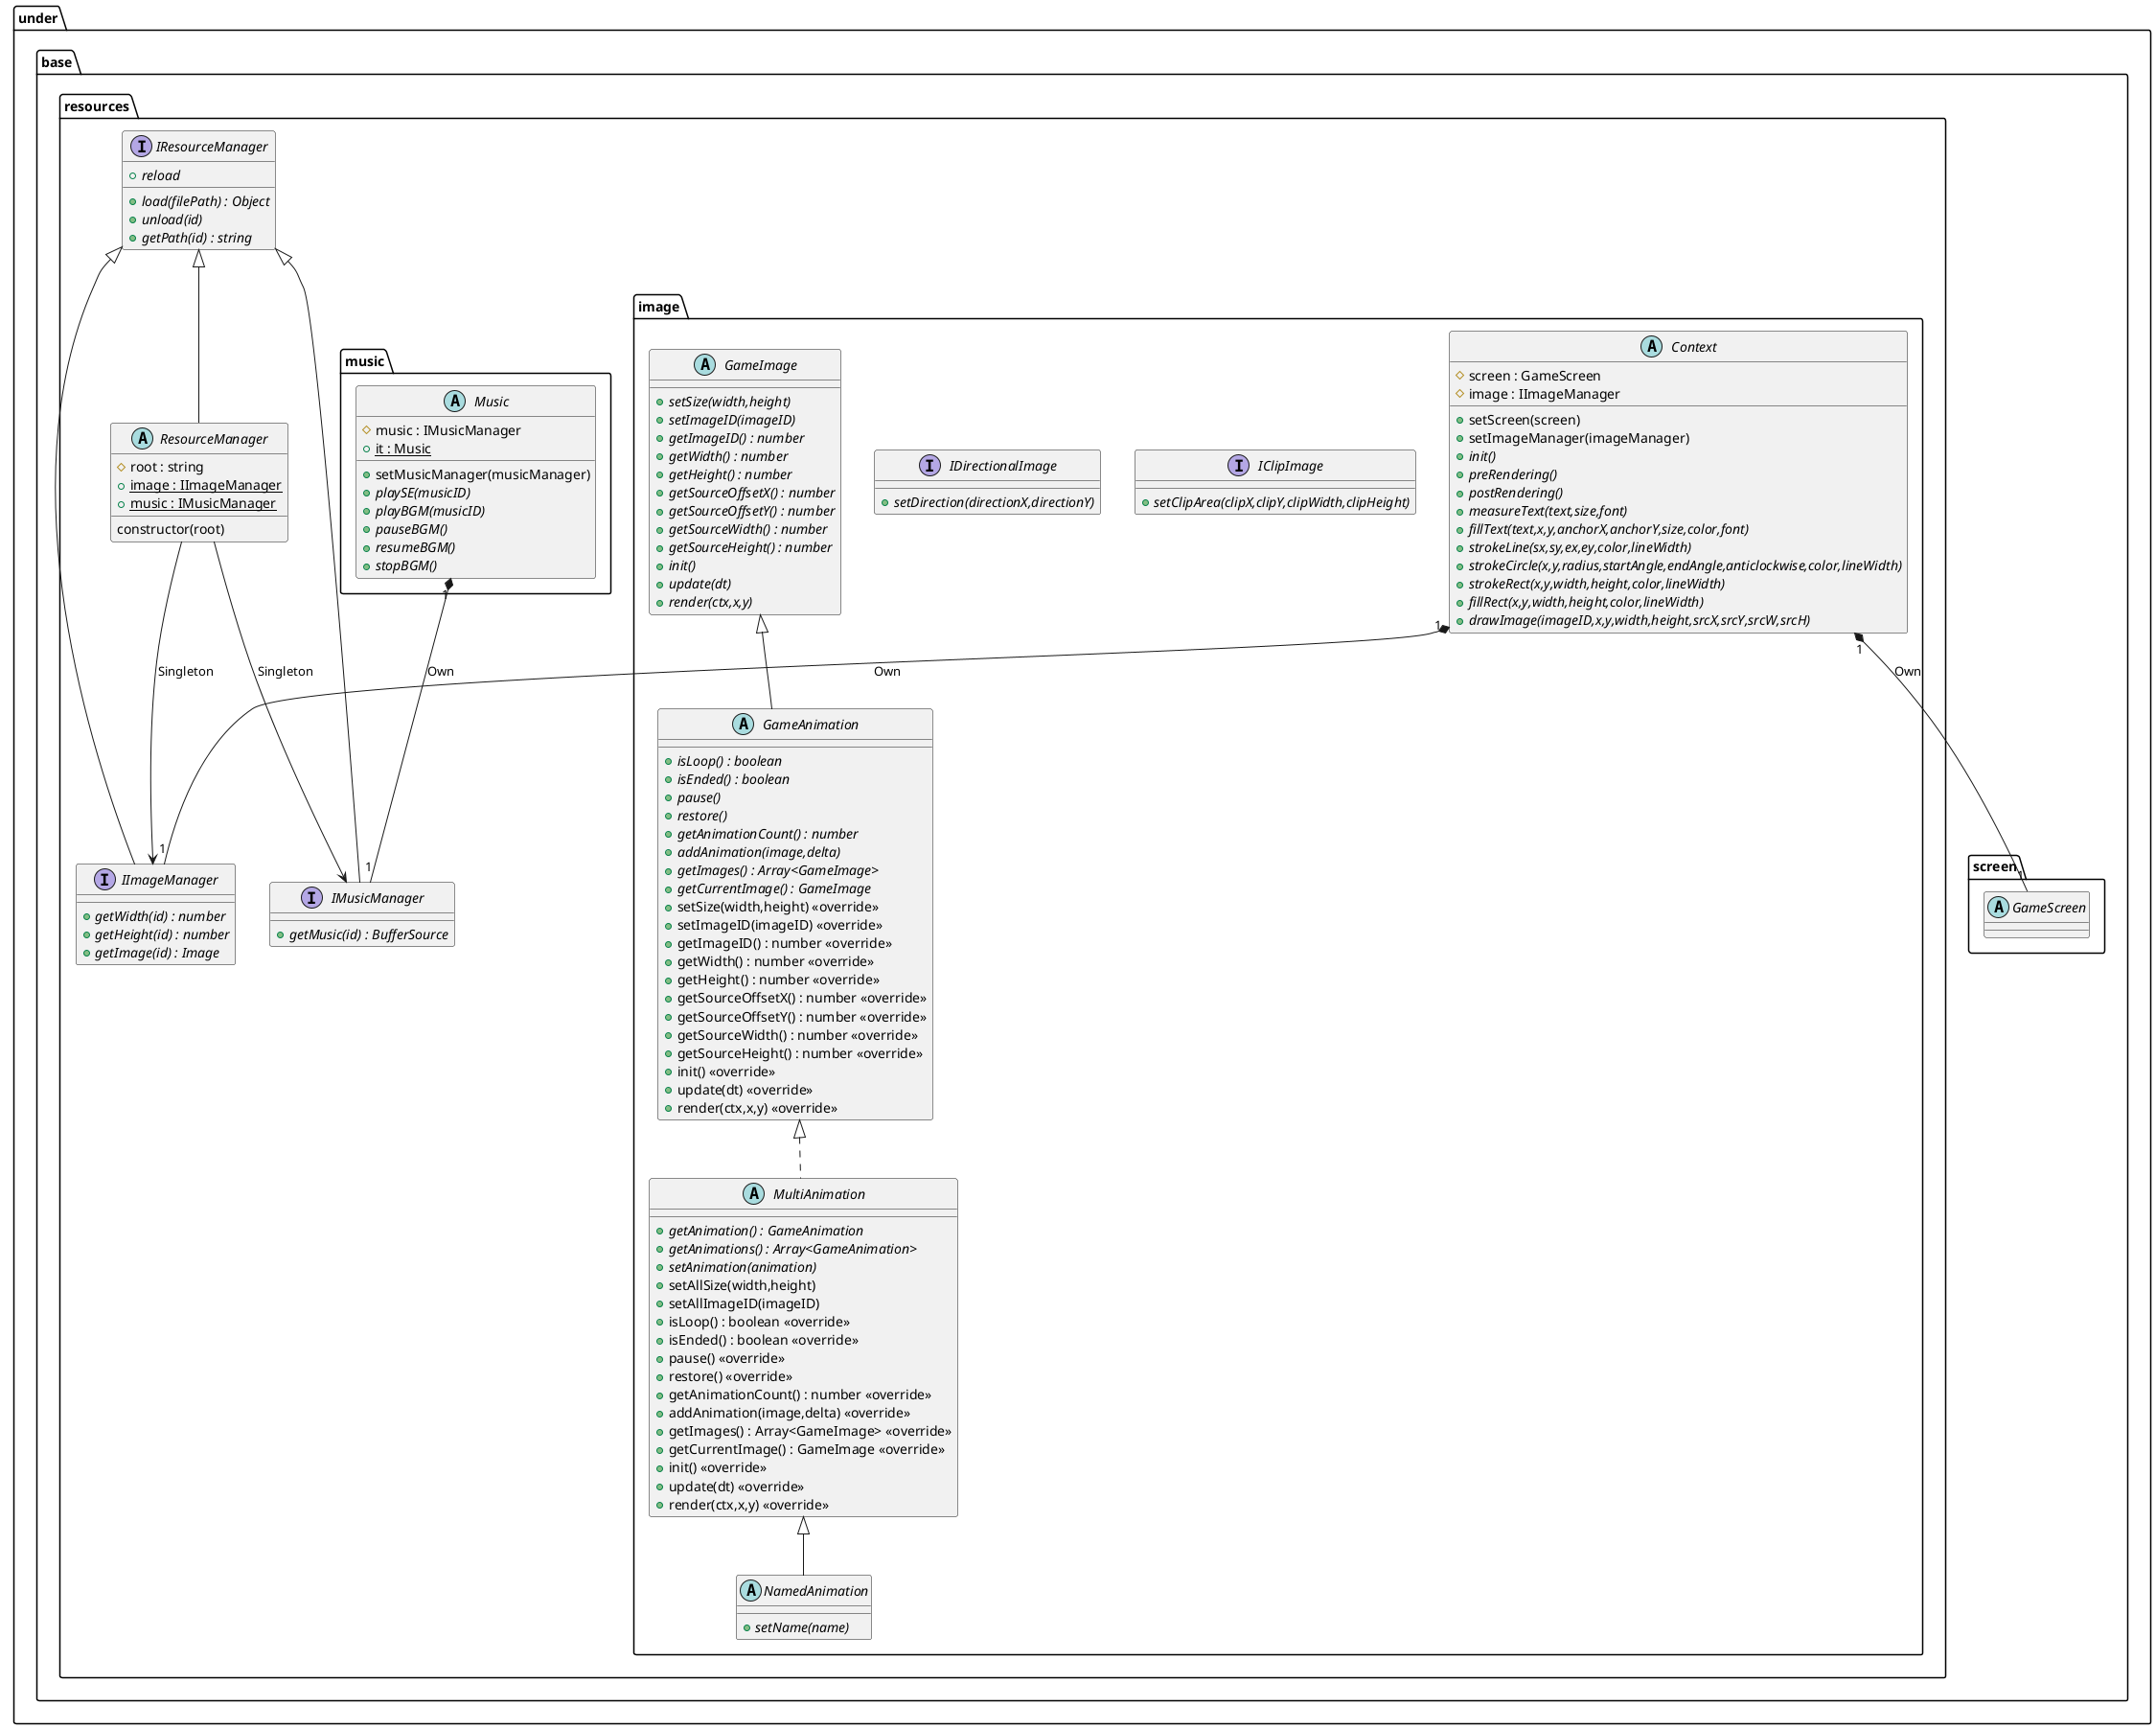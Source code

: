 @startuml GameBaseBaseResource

package under {
    package base {
        package resources {
            abstract ResourceManager {
                constructor(root)
                #root : string
                {static} +image : IImageManager
                {static} +music : IMusicManager
            }
            interface IResourceManager {
                {abstract} +load(filePath) : Object
                {abstract} +unload(id)
                {abstract} +reload
                {abstract} +getPath(id) : string
            }
            interface IImageManager {
                {abstract} +getWidth(id) : number
                {abstract} +getHeight(id) : number
                {abstract} +getImage(id) : Image
            }
            interface IMusicManager {
                {abstract} +getMusic(id) : BufferSource
            }

            package music {
                abstract Music {
                    #music : IMusicManager
                    {static} +it : Music /' Singleton '/
                    +setMusicManager(musicManager)
                    {abstract} +playSE(musicID)
                    {abstract} +playBGM(musicID)
                    {abstract} +pauseBGM()
                    {abstract} +resumeBGM()
                    {abstract} +stopBGM()
                }
            }

            package image {
                abstract Context {
                    #screen : GameScreen
                    #image : IImageManager
                    +setScreen(screen)
                    +setImageManager(imageManager)
                    {abstract} +init()
                    {abstract} +preRendering()
                    {abstract} +postRendering()
                    {abstract} +measureText(text,size,font)
                    {abstract} +fillText(text,x,y,anchorX,anchorY,size,color,font)
                    {abstract} +strokeLine(sx,sy,ex,ey,color,lineWidth)
                    {abstract} +strokeCircle(x,y,radius,startAngle,endAngle,anticlockwise,color,lineWidth)
                    {abstract} +strokeRect(x,y,width,height,color,lineWidth)
                    {abstract} +fillRect(x,y,width,height,color,lineWidth)
                    {abstract} +drawImage(imageID,x,y,width,height,srcX,srcY,srcW,srcH)
                }

                interface IClipImage {
                    {abstract} +setClipArea(clipX,clipY,clipWidth,clipHeight)
                }
                interface IDirectionalImage {
                    {abstract} +setDirection(directionX,directionY)
                }

                abstract GameImage {
                    {abstract} +setSize(width,height)
                    {abstract} +setImageID(imageID)
                    {abstract} +getImageID() : number
                    {abstract} +getWidth() : number
                    {abstract} +getHeight() : number
                    {abstract} +getSourceOffsetX() : number
                    {abstract} +getSourceOffsetY() : number
                    {abstract} +getSourceWidth() : number
                    {abstract} +getSourceHeight() : number
                    {abstract} +init()
                    {abstract} +update(dt)
                    {abstract} +render(ctx,x,y)
                }

                abstract GameAnimation {
                    {abstract} +isLoop() : boolean
                    {abstract} +isEnded() : boolean
                    {abstract} +pause()
                    {abstract} +restore()
                    {abstract} +getAnimationCount() : number
                    {abstract} +addAnimation(image,delta)
                    {abstract} +getImages() : Array<GameImage>
                    {abstract} +getCurrentImage() : GameImage
                    +setSize(width,height) <<override>>
                    +setImageID(imageID) <<override>>
                    +getImageID() : number <<override>>
                    +getWidth() : number <<override>>
                    +getHeight() : number <<override>>
                    +getSourceOffsetX() : number <<override>>
                    +getSourceOffsetY() : number <<override>>
                    +getSourceWidth() : number <<override>>
                    +getSourceHeight() : number <<override>>
                    +init() <<override>>
                    +update(dt) <<override>>
                    +render(ctx,x,y) <<override>>
                }
                abstract MultiAnimation {
                    {abstract} +getAnimation() : GameAnimation
                    {abstract} +getAnimations() : Array<GameAnimation>
                    {abstract} +setAnimation(animation)
                    +setAllSize(width,height)
                    +setAllImageID(imageID)
                    +isLoop() : boolean <<override>>
                    +isEnded() : boolean <<override>>
                    +pause() <<override>>
                    +restore() <<override>>
                    +getAnimationCount() : number <<override>>
                    +addAnimation(image,delta) <<override>>
                    +getImages() : Array<GameImage> <<override>>
                    +getCurrentImage() : GameImage <<override>>
                    +init() <<override>>
                    +update(dt) <<override>>
                    +render(ctx,x,y) <<override>>
                }
                abstract NamedAnimation {
                    {abstract} +setName(name)
                }
            }
        }
    }
}

package under {
    package base {
        package screen {
            abstract GameScreen
        }
    }
}

Context "1"*-- "1" GameScreen : Own

Context "1"*-- "1" IImageManager : Own
Music "1"*-- "1" IMusicManager : Own
ResourceManager --> IImageManager : Singleton
ResourceManager --> IMusicManager : Singleton

IResourceManager <|-- ResourceManager
IResourceManager <|-- IImageManager
IResourceManager <|-- IMusicManager

GameImage <|-- GameAnimation
GameAnimation <|.. MultiAnimation
MultiAnimation <|-- NamedAnimation

@enduml
